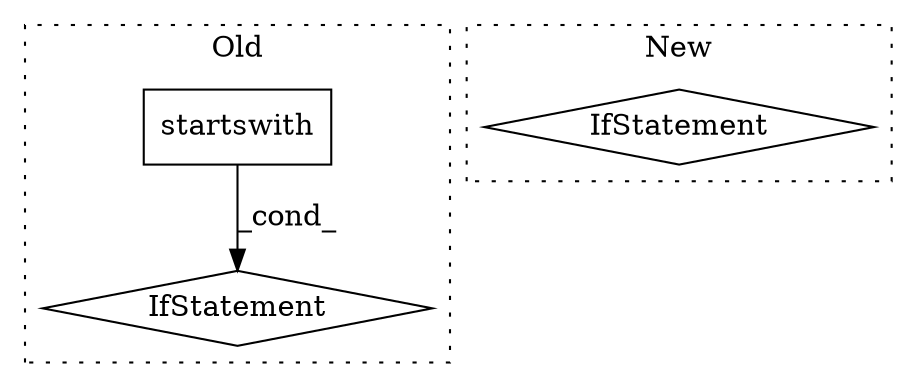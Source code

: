 digraph G {
subgraph cluster0 {
1 [label="startswith" a="32" s="1949,1985" l="11,1" shape="box"];
3 [label="IfStatement" a="25" s="1940,1986" l="4,2" shape="diamond"];
label = "Old";
style="dotted";
}
subgraph cluster1 {
2 [label="IfStatement" a="25" s="2294,2343" l="16,2" shape="diamond"];
label = "New";
style="dotted";
}
1 -> 3 [label="_cond_"];
}